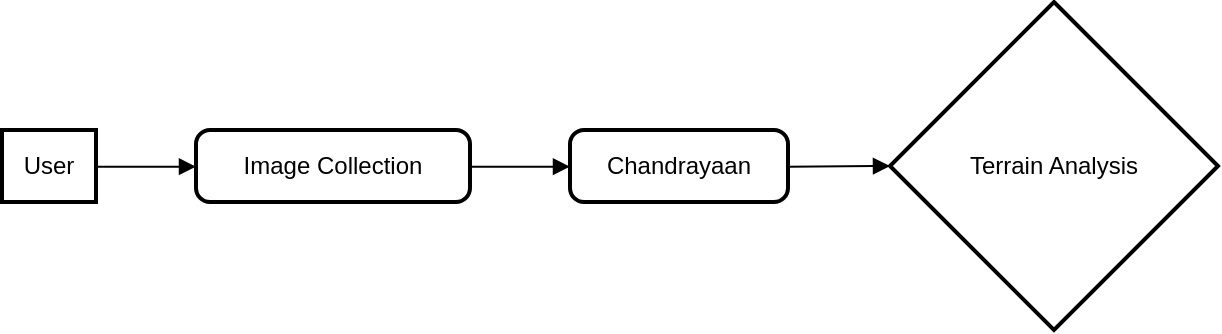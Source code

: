 <mxfile version="24.7.5">
  <diagram name="Page-1" id="xfagjqmZZ7zhAOBJESYC">
    <mxGraphModel>
      <root>
        <mxCell id="0" />
        <mxCell id="1" parent="0" />
        <mxCell id="2" value="User" style="whiteSpace=wrap;strokeWidth=2;" vertex="1" parent="1">
          <mxGeometry y="64" width="47" height="36" as="geometry" />
        </mxCell>
        <mxCell id="3" value="Image Collection" style="rounded=1;absoluteArcSize=1;arcSize=14;whiteSpace=wrap;strokeWidth=2;" vertex="1" parent="1">
          <mxGeometry x="97" y="64" width="137" height="36" as="geometry" />
        </mxCell>
        <mxCell id="4" value="Chandrayaan" style="rounded=1;absoluteArcSize=1;arcSize=14;whiteSpace=wrap;strokeWidth=2;" vertex="1" parent="1">
          <mxGeometry x="284" y="64" width="109" height="36" as="geometry" />
        </mxCell>
        <mxCell id="5" value="Terrain Analysis" style="rhombus;strokeWidth=2;whiteSpace=wrap;" vertex="1" parent="1">
          <mxGeometry x="444" width="164" height="164" as="geometry" />
        </mxCell>
        <mxCell id="6" value="" style="curved=1;startArrow=none;endArrow=block;exitX=1;exitY=0.51;entryX=0;entryY=0.51;" edge="1" parent="1" source="2" target="3">
          <mxGeometry relative="1" as="geometry">
            <Array as="points" />
          </mxGeometry>
        </mxCell>
        <mxCell id="7" value="" style="curved=1;startArrow=none;endArrow=block;exitX=1;exitY=0.51;entryX=0;entryY=0.51;" edge="1" parent="1" source="3" target="4">
          <mxGeometry relative="1" as="geometry">
            <Array as="points" />
          </mxGeometry>
        </mxCell>
        <mxCell id="8" value="" style="curved=1;startArrow=none;endArrow=block;exitX=1.01;exitY=0.51;entryX=0;entryY=0.5;" edge="1" parent="1" source="4" target="5">
          <mxGeometry relative="1" as="geometry">
            <Array as="points" />
          </mxGeometry>
        </mxCell>
      </root>
    </mxGraphModel>
  </diagram>
</mxfile>
